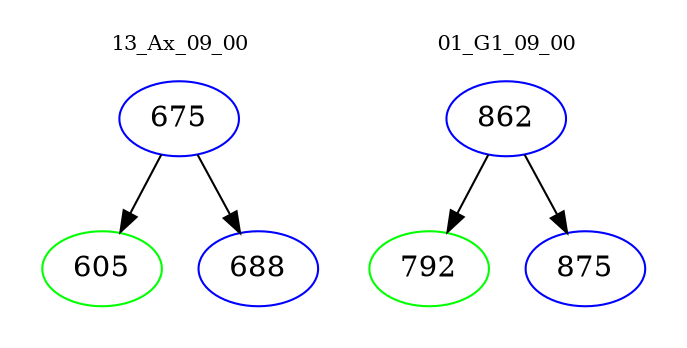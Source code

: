 digraph{
subgraph cluster_0 {
color = white
label = "13_Ax_09_00";
fontsize=10;
T0_675 [label="675", color="blue"]
T0_675 -> T0_605 [color="black"]
T0_605 [label="605", color="green"]
T0_675 -> T0_688 [color="black"]
T0_688 [label="688", color="blue"]
}
subgraph cluster_1 {
color = white
label = "01_G1_09_00";
fontsize=10;
T1_862 [label="862", color="blue"]
T1_862 -> T1_792 [color="black"]
T1_792 [label="792", color="green"]
T1_862 -> T1_875 [color="black"]
T1_875 [label="875", color="blue"]
}
}
